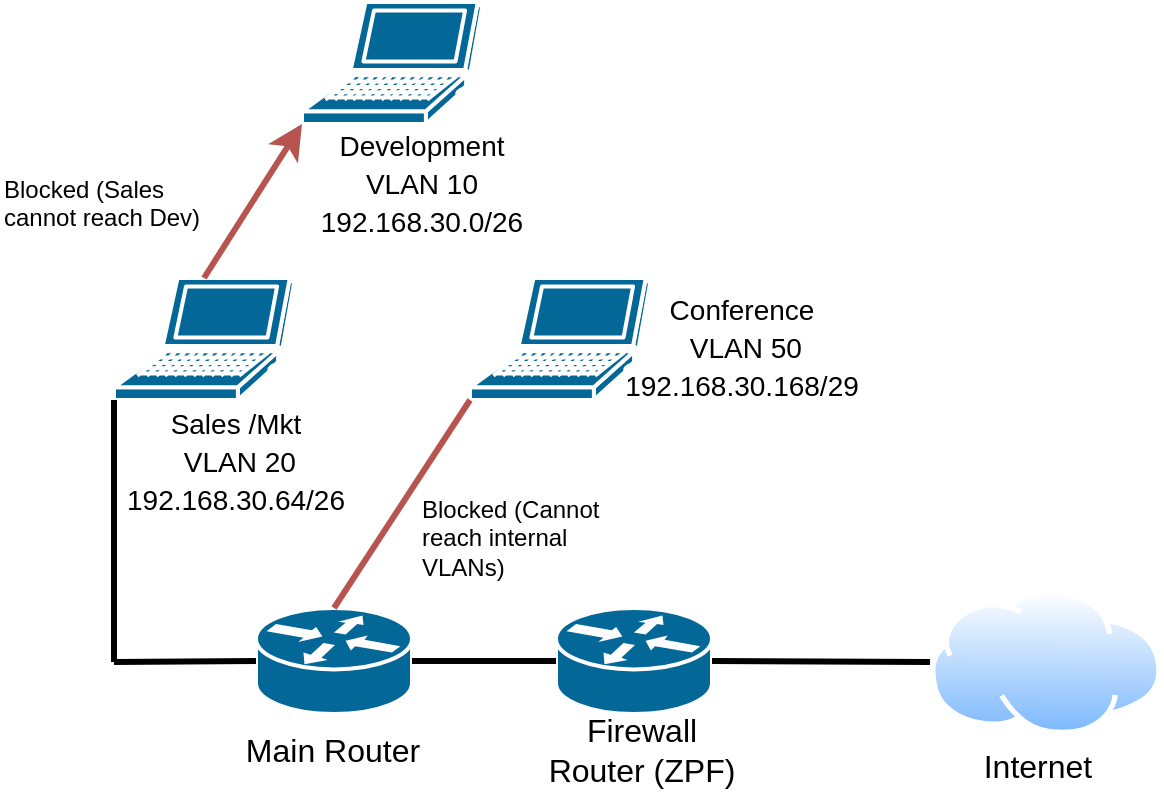 <mxfile version="26.2.14">
  <diagram name="Page-1" id="Y8xfSp3IcK6OPjVmubx5">
    <mxGraphModel dx="1387" dy="837" grid="0" gridSize="10" guides="1" tooltips="1" connect="1" arrows="1" fold="1" page="0" pageScale="1" pageWidth="827" pageHeight="1169" math="0" shadow="0">
      <root>
        <mxCell id="0" />
        <mxCell id="1" parent="0" />
        <mxCell id="HMDpxjN7vBR4U1d9ihCM-2" value="" style="shape=mxgraph.cisco.computers_and_peripherals.laptop;html=1;pointerEvents=1;dashed=0;fillColor=#036897;strokeColor=#ffffff;strokeWidth=2;verticalLabelPosition=bottom;verticalAlign=top;align=center;outlineConnect=0;" vertex="1" parent="1">
          <mxGeometry x="201" y="180" width="90" height="61" as="geometry" />
        </mxCell>
        <mxCell id="HMDpxjN7vBR4U1d9ihCM-3" value="" style="shape=mxgraph.cisco.computers_and_peripherals.laptop;html=1;pointerEvents=1;dashed=0;fillColor=#036897;strokeColor=#ffffff;strokeWidth=2;verticalLabelPosition=bottom;verticalAlign=top;align=center;outlineConnect=0;" vertex="1" parent="1">
          <mxGeometry x="379" y="180" width="90" height="61" as="geometry" />
        </mxCell>
        <mxCell id="HMDpxjN7vBR4U1d9ihCM-4" value="&lt;font style=&quot;font-size: 14px;&quot;&gt;Sales /Mkt&lt;/font&gt;&lt;div&gt;&lt;font style=&quot;font-size: 14px;&quot;&gt;&amp;nbsp;VLAN 20&lt;/font&gt;&lt;div&gt;&lt;font style=&quot;font-size: 14px;&quot;&gt;192.168.30.64/26&lt;/font&gt;&lt;/div&gt;&lt;/div&gt;" style="text;strokeColor=none;fillColor=none;html=1;align=center;verticalAlign=middle;whiteSpace=wrap;rounded=0;fontSize=16;" vertex="1" parent="1">
          <mxGeometry x="184" y="256" width="156" height="30" as="geometry" />
        </mxCell>
        <mxCell id="HMDpxjN7vBR4U1d9ihCM-5" value="&lt;font style=&quot;font-size: 14px;&quot;&gt;Conference&lt;/font&gt;&lt;div&gt;&lt;font style=&quot;font-size: 14px;&quot;&gt;&amp;nbsp;VLAN 50&lt;/font&gt;&lt;/div&gt;&lt;div&gt;&lt;font style=&quot;font-size: 14px;&quot;&gt;192.168.30.168/29&lt;/font&gt;&lt;/div&gt;" style="text;strokeColor=none;fillColor=none;html=1;align=center;verticalAlign=middle;whiteSpace=wrap;rounded=0;fontSize=16;" vertex="1" parent="1">
          <mxGeometry x="405" y="184" width="220" height="60" as="geometry" />
        </mxCell>
        <mxCell id="HMDpxjN7vBR4U1d9ihCM-6" value="" style="shape=mxgraph.cisco.routers.router;html=1;pointerEvents=1;dashed=0;fillColor=#036897;strokeColor=#ffffff;strokeWidth=2;verticalLabelPosition=bottom;verticalAlign=top;align=center;outlineConnect=0;" vertex="1" parent="1">
          <mxGeometry x="272" y="345" width="78" height="53" as="geometry" />
        </mxCell>
        <mxCell id="HMDpxjN7vBR4U1d9ihCM-10" value="" style="shape=mxgraph.cisco.computers_and_peripherals.laptop;html=1;pointerEvents=1;dashed=0;fillColor=#036897;strokeColor=#ffffff;strokeWidth=2;verticalLabelPosition=bottom;verticalAlign=top;align=center;outlineConnect=0;" vertex="1" parent="1">
          <mxGeometry x="295" y="42" width="90" height="61" as="geometry" />
        </mxCell>
        <mxCell id="HMDpxjN7vBR4U1d9ihCM-11" value="&lt;font style=&quot;font-size: 14px;&quot;&gt;Development&lt;/font&gt;&lt;div&gt;&lt;font style=&quot;font-size: 14px;&quot;&gt;VLAN 10&lt;/font&gt;&lt;/div&gt;&lt;div&gt;&lt;font style=&quot;font-size: 14px;&quot;&gt;192.168.30.0/26&lt;/font&gt;&lt;/div&gt;" style="text;strokeColor=none;fillColor=none;html=1;align=center;verticalAlign=middle;whiteSpace=wrap;rounded=0;fontSize=16;" vertex="1" parent="1">
          <mxGeometry x="303" y="117" width="104" height="30" as="geometry" />
        </mxCell>
        <mxCell id="HMDpxjN7vBR4U1d9ihCM-19" value="" style="image;aspect=fixed;perimeter=ellipsePerimeter;html=1;align=center;shadow=0;dashed=0;spacingTop=3;image=img/lib/active_directory/internet_cloud.svg;" vertex="1" parent="1">
          <mxGeometry x="609" y="335.5" width="115.87" height="73" as="geometry" />
        </mxCell>
        <mxCell id="HMDpxjN7vBR4U1d9ihCM-20" value="Internet" style="text;strokeColor=none;fillColor=none;html=1;align=center;verticalAlign=middle;whiteSpace=wrap;rounded=0;fontSize=16;" vertex="1" parent="1">
          <mxGeometry x="633" y="408.5" width="60" height="30" as="geometry" />
        </mxCell>
        <mxCell id="HMDpxjN7vBR4U1d9ihCM-21" value="" style="shape=mxgraph.cisco.routers.router;html=1;pointerEvents=1;dashed=0;fillColor=#036897;strokeColor=#ffffff;strokeWidth=2;verticalLabelPosition=bottom;verticalAlign=top;align=center;outlineConnect=0;" vertex="1" parent="1">
          <mxGeometry x="422" y="345" width="78" height="53" as="geometry" />
        </mxCell>
        <mxCell id="HMDpxjN7vBR4U1d9ihCM-22" value="Firewall Router (ZPF)" style="text;strokeColor=none;fillColor=none;html=1;align=center;verticalAlign=middle;whiteSpace=wrap;rounded=0;fontSize=16;" vertex="1" parent="1">
          <mxGeometry x="411" y="401" width="108" height="30" as="geometry" />
        </mxCell>
        <mxCell id="HMDpxjN7vBR4U1d9ihCM-23" value="Main Router" style="text;html=1;align=center;verticalAlign=middle;resizable=0;points=[];autosize=1;strokeColor=none;fillColor=none;fontSize=16;" vertex="1" parent="1">
          <mxGeometry x="257.5" y="400" width="105" height="31" as="geometry" />
        </mxCell>
        <mxCell id="HMDpxjN7vBR4U1d9ihCM-24" value="" style="endArrow=none;html=1;rounded=0;fontSize=12;startSize=8;endSize=8;curved=1;exitX=1;exitY=0.5;exitDx=0;exitDy=0;exitPerimeter=0;entryX=0;entryY=0.5;entryDx=0;entryDy=0;entryPerimeter=0;strokeWidth=3;" edge="1" parent="1" source="HMDpxjN7vBR4U1d9ihCM-6" target="HMDpxjN7vBR4U1d9ihCM-21">
          <mxGeometry width="50" height="50" relative="1" as="geometry">
            <mxPoint x="578" y="317.5" as="sourcePoint" />
            <mxPoint x="628" y="267.5" as="targetPoint" />
          </mxGeometry>
        </mxCell>
        <mxCell id="HMDpxjN7vBR4U1d9ihCM-26" value="" style="endArrow=none;html=1;rounded=0;fontSize=12;startSize=8;endSize=8;curved=1;exitX=1;exitY=0.5;exitDx=0;exitDy=0;exitPerimeter=0;entryX=0;entryY=0.5;entryDx=0;entryDy=0;strokeWidth=3;" edge="1" parent="1" source="HMDpxjN7vBR4U1d9ihCM-21" target="HMDpxjN7vBR4U1d9ihCM-19">
          <mxGeometry width="50" height="50" relative="1" as="geometry">
            <mxPoint x="580" y="327.5" as="sourcePoint" />
            <mxPoint x="630" y="277.5" as="targetPoint" />
          </mxGeometry>
        </mxCell>
        <mxCell id="HMDpxjN7vBR4U1d9ihCM-27" value="Blocked (Sales cannot reach Dev)" style="text;whiteSpace=wrap;" vertex="1" parent="1">
          <mxGeometry x="144" y="122" width="107" height="36" as="geometry" />
        </mxCell>
        <mxCell id="HMDpxjN7vBR4U1d9ihCM-28" style="edgeStyle=none;curved=1;rounded=0;orthogonalLoop=1;jettySize=auto;html=1;exitX=0.5;exitY=0;exitDx=0;exitDy=0;exitPerimeter=0;entryX=0;entryY=1;entryDx=0;entryDy=0;entryPerimeter=0;fontSize=12;startSize=8;endSize=8;fillColor=#f8cecc;strokeColor=#b85450;strokeWidth=3;" edge="1" parent="1" source="HMDpxjN7vBR4U1d9ihCM-2" target="HMDpxjN7vBR4U1d9ihCM-10">
          <mxGeometry relative="1" as="geometry" />
        </mxCell>
        <mxCell id="HMDpxjN7vBR4U1d9ihCM-29" value="Blocked (Cannot reach internal VLANs)" style="text;whiteSpace=wrap;" vertex="1" parent="1">
          <mxGeometry x="353" y="282" width="111.13" height="36" as="geometry" />
        </mxCell>
        <mxCell id="HMDpxjN7vBR4U1d9ihCM-31" value="" style="endArrow=none;html=1;rounded=0;fontSize=12;startSize=8;endSize=8;curved=1;entryX=0.5;entryY=0;entryDx=0;entryDy=0;entryPerimeter=0;exitX=0;exitY=1;exitDx=0;exitDy=0;exitPerimeter=0;strokeWidth=3;fillColor=#f8cecc;strokeColor=#b85450;" edge="1" parent="1" source="HMDpxjN7vBR4U1d9ihCM-3" target="HMDpxjN7vBR4U1d9ihCM-6">
          <mxGeometry width="50" height="50" relative="1" as="geometry">
            <mxPoint x="114" y="474" as="sourcePoint" />
            <mxPoint x="164" y="424" as="targetPoint" />
          </mxGeometry>
        </mxCell>
        <mxCell id="HMDpxjN7vBR4U1d9ihCM-34" value="" style="endArrow=none;html=1;rounded=0;fontSize=12;startSize=8;endSize=8;curved=1;entryX=0;entryY=0.5;entryDx=0;entryDy=0;entryPerimeter=0;strokeWidth=3;" edge="1" parent="1" target="HMDpxjN7vBR4U1d9ihCM-6">
          <mxGeometry width="50" height="50" relative="1" as="geometry">
            <mxPoint x="201" y="372" as="sourcePoint" />
            <mxPoint x="94" y="379" as="targetPoint" />
          </mxGeometry>
        </mxCell>
        <mxCell id="HMDpxjN7vBR4U1d9ihCM-35" value="" style="endArrow=none;html=1;rounded=0;fontSize=12;startSize=8;endSize=8;curved=1;exitX=0;exitY=1;exitDx=0;exitDy=0;exitPerimeter=0;strokeWidth=3;" edge="1" parent="1" source="HMDpxjN7vBR4U1d9ihCM-2">
          <mxGeometry width="50" height="50" relative="1" as="geometry">
            <mxPoint x="210" y="384" as="sourcePoint" />
            <mxPoint x="201" y="372" as="targetPoint" />
          </mxGeometry>
        </mxCell>
        <mxCell id="HMDpxjN7vBR4U1d9ihCM-36" style="edgeStyle=none;curved=1;rounded=0;orthogonalLoop=1;jettySize=auto;html=1;exitX=0.5;exitY=1;exitDx=0;exitDy=0;fontSize=12;startSize=8;endSize=8;" edge="1" parent="1" source="HMDpxjN7vBR4U1d9ihCM-27" target="HMDpxjN7vBR4U1d9ihCM-27">
          <mxGeometry relative="1" as="geometry" />
        </mxCell>
      </root>
    </mxGraphModel>
  </diagram>
</mxfile>
